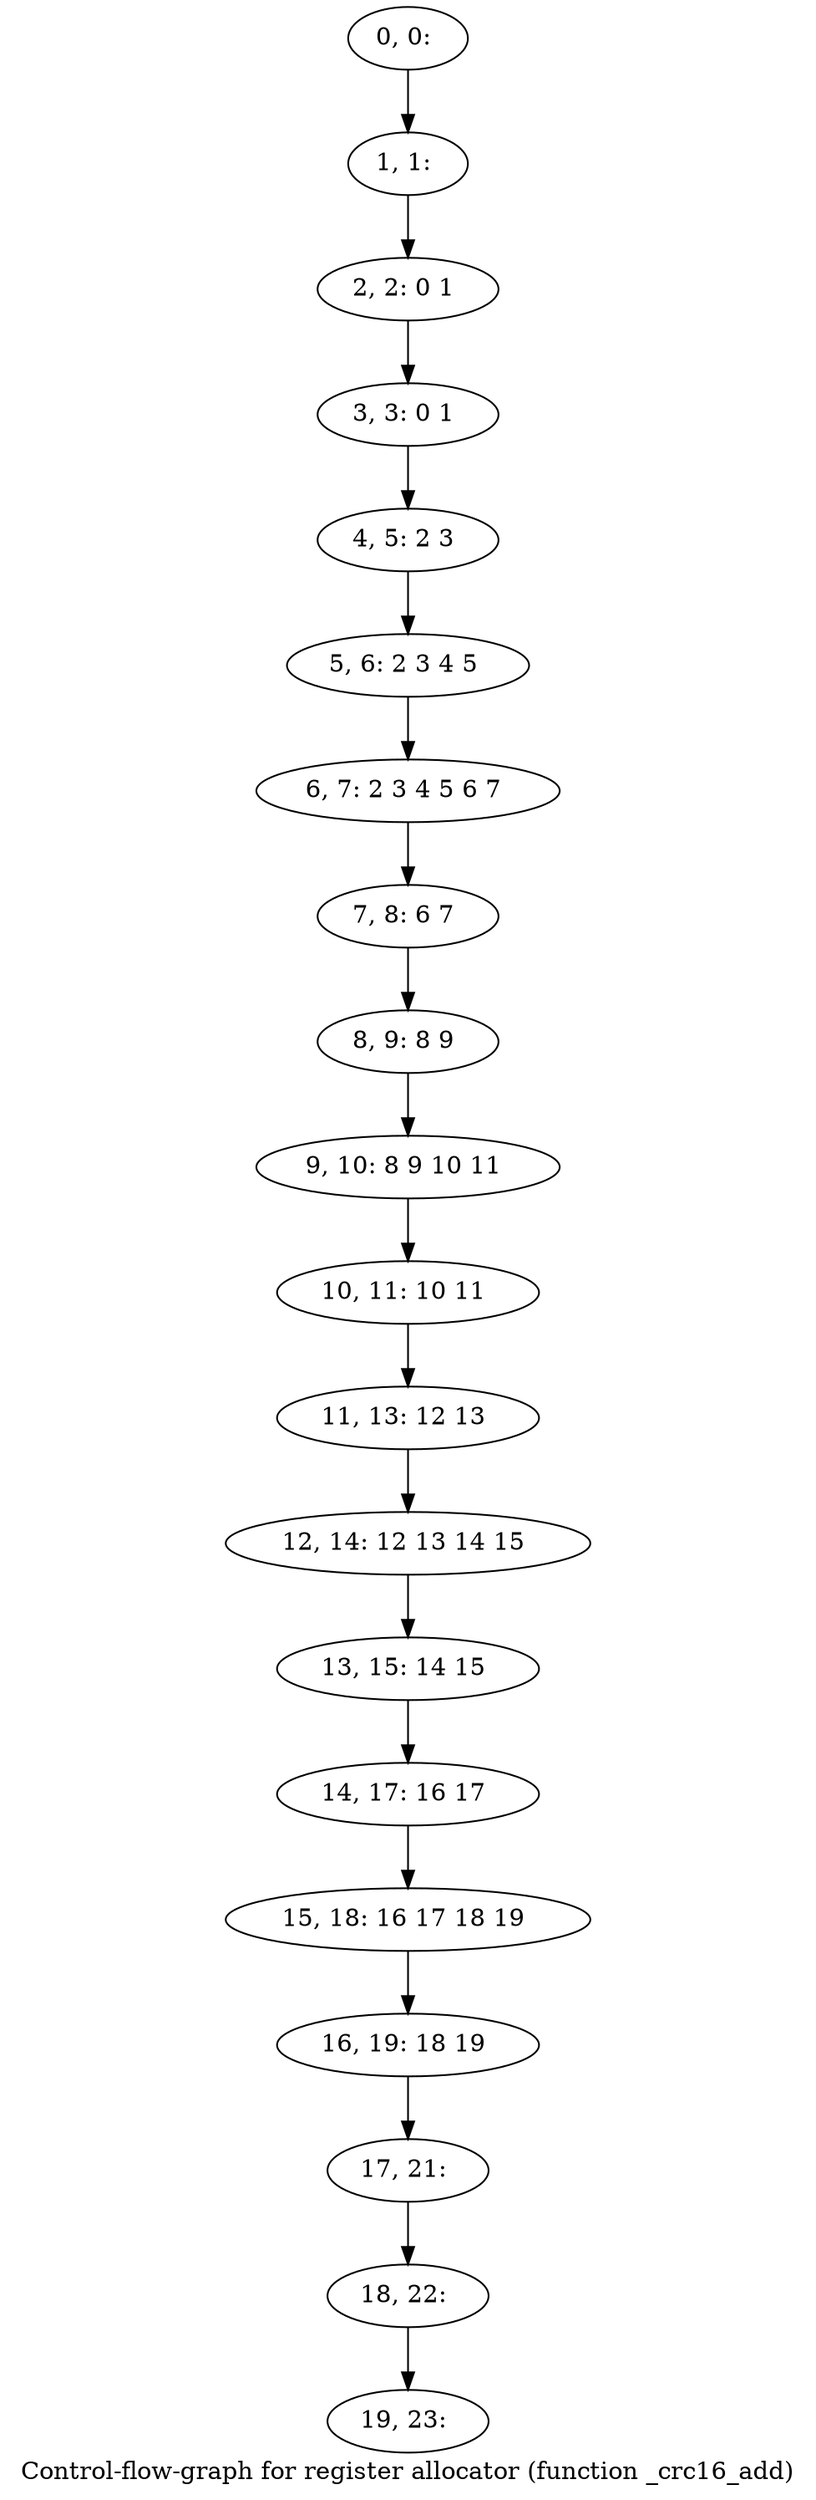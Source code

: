 digraph G {
graph [label="Control-flow-graph for register allocator (function _crc16_add)"]
0[label="0, 0: "];
1[label="1, 1: "];
2[label="2, 2: 0 1 "];
3[label="3, 3: 0 1 "];
4[label="4, 5: 2 3 "];
5[label="5, 6: 2 3 4 5 "];
6[label="6, 7: 2 3 4 5 6 7 "];
7[label="7, 8: 6 7 "];
8[label="8, 9: 8 9 "];
9[label="9, 10: 8 9 10 11 "];
10[label="10, 11: 10 11 "];
11[label="11, 13: 12 13 "];
12[label="12, 14: 12 13 14 15 "];
13[label="13, 15: 14 15 "];
14[label="14, 17: 16 17 "];
15[label="15, 18: 16 17 18 19 "];
16[label="16, 19: 18 19 "];
17[label="17, 21: "];
18[label="18, 22: "];
19[label="19, 23: "];
0->1 ;
1->2 ;
2->3 ;
3->4 ;
4->5 ;
5->6 ;
6->7 ;
7->8 ;
8->9 ;
9->10 ;
10->11 ;
11->12 ;
12->13 ;
13->14 ;
14->15 ;
15->16 ;
16->17 ;
17->18 ;
18->19 ;
}
